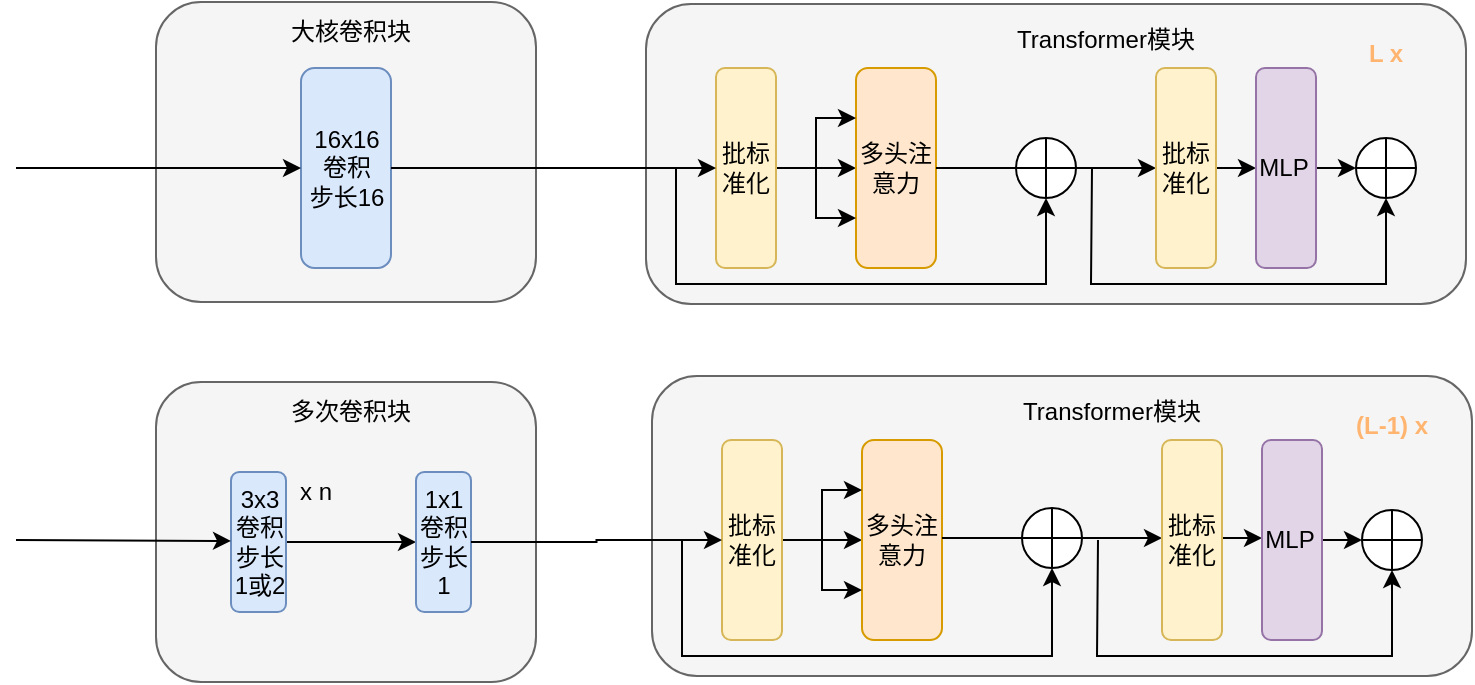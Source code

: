 <mxfile version="24.4.13" type="github">
  <diagram name="第 1 页" id="Kvtn0r6tseT2MciesfKV">
    <mxGraphModel dx="1247" dy="671" grid="1" gridSize="10" guides="1" tooltips="1" connect="1" arrows="1" fold="1" page="1" pageScale="1" pageWidth="827" pageHeight="1169" math="0" shadow="0">
      <root>
        <mxCell id="0" />
        <mxCell id="1" parent="0" />
        <mxCell id="nTWq6rhtZonskdAaVbCh-930" value="" style="rounded=1;whiteSpace=wrap;html=1;fillColor=#f5f5f5;strokeColor=#666666;fontColor=#333333;" vertex="1" parent="1">
          <mxGeometry x="220" y="110" width="190" height="150" as="geometry" />
        </mxCell>
        <mxCell id="nTWq6rhtZonskdAaVbCh-931" value="16x16 卷积&lt;div&gt;步长16&lt;/div&gt;" style="rounded=1;whiteSpace=wrap;html=1;direction=north;flipV=1;flipH=1;fillColor=#dae8fc;strokeColor=#6c8ebf;" vertex="1" parent="1">
          <mxGeometry x="292.5" y="143" width="45" height="100" as="geometry" />
        </mxCell>
        <mxCell id="nTWq6rhtZonskdAaVbCh-932" value="大核卷积块" style="text;html=1;align=center;verticalAlign=middle;whiteSpace=wrap;rounded=0;" vertex="1" parent="1">
          <mxGeometry x="280" y="110" width="75" height="30" as="geometry" />
        </mxCell>
        <mxCell id="nTWq6rhtZonskdAaVbCh-933" value="" style="rounded=1;whiteSpace=wrap;html=1;fillColor=#f5f5f5;strokeColor=#666666;fontColor=#333333;" vertex="1" parent="1">
          <mxGeometry x="220" y="300" width="190" height="150" as="geometry" />
        </mxCell>
        <mxCell id="nTWq6rhtZonskdAaVbCh-940" style="edgeStyle=orthogonalEdgeStyle;rounded=0;orthogonalLoop=1;jettySize=auto;html=1;exitX=0.5;exitY=1;exitDx=0;exitDy=0;entryX=0.5;entryY=0;entryDx=0;entryDy=0;" edge="1" parent="1" source="nTWq6rhtZonskdAaVbCh-934" target="nTWq6rhtZonskdAaVbCh-936">
          <mxGeometry relative="1" as="geometry" />
        </mxCell>
        <mxCell id="nTWq6rhtZonskdAaVbCh-934" value="3x3 卷积&lt;div&gt;步长1或2&lt;/div&gt;" style="rounded=1;whiteSpace=wrap;html=1;direction=north;flipV=1;flipH=1;fillColor=#dae8fc;strokeColor=#6c8ebf;" vertex="1" parent="1">
          <mxGeometry x="257.5" y="345" width="27.5" height="70" as="geometry" />
        </mxCell>
        <mxCell id="nTWq6rhtZonskdAaVbCh-935" value="多次卷积块" style="text;html=1;align=center;verticalAlign=middle;whiteSpace=wrap;rounded=0;" vertex="1" parent="1">
          <mxGeometry x="285" y="300" width="65" height="30" as="geometry" />
        </mxCell>
        <mxCell id="nTWq6rhtZonskdAaVbCh-936" value="1x1&lt;span style=&quot;background-color: initial;&quot;&gt;卷积&lt;/span&gt;&lt;div&gt;&lt;div&gt;步长1&lt;/div&gt;&lt;/div&gt;" style="rounded=1;whiteSpace=wrap;html=1;direction=north;flipV=1;flipH=1;fillColor=#dae8fc;strokeColor=#6c8ebf;" vertex="1" parent="1">
          <mxGeometry x="350" y="345" width="27.5" height="70" as="geometry" />
        </mxCell>
        <mxCell id="nTWq6rhtZonskdAaVbCh-937" value="x n" style="text;html=1;align=center;verticalAlign=middle;whiteSpace=wrap;rounded=0;" vertex="1" parent="1">
          <mxGeometry x="270" y="340" width="60" height="30" as="geometry" />
        </mxCell>
        <mxCell id="nTWq6rhtZonskdAaVbCh-938" value="" style="endArrow=classic;html=1;rounded=0;entryX=0.5;entryY=0;entryDx=0;entryDy=0;" edge="1" parent="1" target="nTWq6rhtZonskdAaVbCh-931">
          <mxGeometry width="50" height="50" relative="1" as="geometry">
            <mxPoint x="150" y="193" as="sourcePoint" />
            <mxPoint x="200" y="140" as="targetPoint" />
          </mxGeometry>
        </mxCell>
        <mxCell id="nTWq6rhtZonskdAaVbCh-939" value="" style="endArrow=classic;html=1;rounded=0;entryX=0.5;entryY=0;entryDx=0;entryDy=0;" edge="1" parent="1">
          <mxGeometry width="50" height="50" relative="1" as="geometry">
            <mxPoint x="150" y="379" as="sourcePoint" />
            <mxPoint x="257.5" y="379.47" as="targetPoint" />
          </mxGeometry>
        </mxCell>
        <mxCell id="nTWq6rhtZonskdAaVbCh-941" value="" style="rounded=1;whiteSpace=wrap;html=1;fillColor=#f5f5f5;strokeColor=#666666;fontColor=#333333;" vertex="1" parent="1">
          <mxGeometry x="465" y="111" width="410" height="150" as="geometry" />
        </mxCell>
        <mxCell id="nTWq6rhtZonskdAaVbCh-946" style="edgeStyle=orthogonalEdgeStyle;rounded=0;orthogonalLoop=1;jettySize=auto;html=1;entryX=0.5;entryY=0;entryDx=0;entryDy=0;" edge="1" parent="1" source="nTWq6rhtZonskdAaVbCh-942" target="nTWq6rhtZonskdAaVbCh-943">
          <mxGeometry relative="1" as="geometry" />
        </mxCell>
        <mxCell id="nTWq6rhtZonskdAaVbCh-942" value="批标准化" style="rounded=1;whiteSpace=wrap;html=1;direction=north;flipV=1;flipH=1;fillColor=#fff2cc;strokeColor=#d6b656;" vertex="1" parent="1">
          <mxGeometry x="500" y="143" width="30" height="100" as="geometry" />
        </mxCell>
        <mxCell id="nTWq6rhtZonskdAaVbCh-943" value="多头注意力" style="rounded=1;whiteSpace=wrap;html=1;direction=north;flipV=1;flipH=1;fillColor=#ffe6cc;strokeColor=#d79b00;" vertex="1" parent="1">
          <mxGeometry x="570" y="143" width="40" height="100" as="geometry" />
        </mxCell>
        <mxCell id="nTWq6rhtZonskdAaVbCh-947" value="" style="endArrow=classic;html=1;rounded=0;entryX=0.75;entryY=0;entryDx=0;entryDy=0;" edge="1" parent="1" target="nTWq6rhtZonskdAaVbCh-943">
          <mxGeometry width="50" height="50" relative="1" as="geometry">
            <mxPoint x="550" y="193" as="sourcePoint" />
            <mxPoint x="590" y="93" as="targetPoint" />
            <Array as="points">
              <mxPoint x="550" y="168" />
            </Array>
          </mxGeometry>
        </mxCell>
        <mxCell id="nTWq6rhtZonskdAaVbCh-948" value="" style="endArrow=classic;html=1;rounded=0;entryX=0.75;entryY=0;entryDx=0;entryDy=0;" edge="1" parent="1">
          <mxGeometry width="50" height="50" relative="1" as="geometry">
            <mxPoint x="550" y="193" as="sourcePoint" />
            <mxPoint x="570" y="218" as="targetPoint" />
            <Array as="points">
              <mxPoint x="550" y="218" />
            </Array>
          </mxGeometry>
        </mxCell>
        <mxCell id="nTWq6rhtZonskdAaVbCh-954" style="edgeStyle=orthogonalEdgeStyle;rounded=0;orthogonalLoop=1;jettySize=auto;html=1;exitX=1;exitY=0.5;exitDx=0;exitDy=0;entryX=0.5;entryY=0;entryDx=0;entryDy=0;" edge="1" parent="1" source="nTWq6rhtZonskdAaVbCh-949" target="nTWq6rhtZonskdAaVbCh-953">
          <mxGeometry relative="1" as="geometry" />
        </mxCell>
        <mxCell id="nTWq6rhtZonskdAaVbCh-949" value="" style="shape=orEllipse;perimeter=ellipsePerimeter;whiteSpace=wrap;html=1;backgroundOutline=1;" vertex="1" parent="1">
          <mxGeometry x="650" y="178" width="30" height="30" as="geometry" />
        </mxCell>
        <mxCell id="nTWq6rhtZonskdAaVbCh-950" value="" style="endArrow=none;html=1;rounded=0;exitX=0.5;exitY=1;exitDx=0;exitDy=0;entryX=0;entryY=0.5;entryDx=0;entryDy=0;" edge="1" parent="1" source="nTWq6rhtZonskdAaVbCh-943" target="nTWq6rhtZonskdAaVbCh-949">
          <mxGeometry width="50" height="50" relative="1" as="geometry">
            <mxPoint x="630" y="333" as="sourcePoint" />
            <mxPoint x="680" y="283" as="targetPoint" />
          </mxGeometry>
        </mxCell>
        <mxCell id="nTWq6rhtZonskdAaVbCh-951" style="edgeStyle=orthogonalEdgeStyle;rounded=0;orthogonalLoop=1;jettySize=auto;html=1;exitX=0.5;exitY=1;exitDx=0;exitDy=0;entryX=0.5;entryY=0;entryDx=0;entryDy=0;" edge="1" parent="1" source="nTWq6rhtZonskdAaVbCh-931" target="nTWq6rhtZonskdAaVbCh-942">
          <mxGeometry relative="1" as="geometry" />
        </mxCell>
        <mxCell id="nTWq6rhtZonskdAaVbCh-952" value="" style="endArrow=classic;html=1;rounded=0;entryX=0.5;entryY=1;entryDx=0;entryDy=0;" edge="1" parent="1" target="nTWq6rhtZonskdAaVbCh-949">
          <mxGeometry width="50" height="50" relative="1" as="geometry">
            <mxPoint x="480" y="193" as="sourcePoint" />
            <mxPoint x="616" y="337" as="targetPoint" />
            <Array as="points">
              <mxPoint x="480" y="251" />
              <mxPoint x="665" y="251" />
            </Array>
          </mxGeometry>
        </mxCell>
        <mxCell id="nTWq6rhtZonskdAaVbCh-958" style="edgeStyle=orthogonalEdgeStyle;rounded=0;orthogonalLoop=1;jettySize=auto;html=1;exitX=0.5;exitY=1;exitDx=0;exitDy=0;entryX=0.5;entryY=0;entryDx=0;entryDy=0;" edge="1" parent="1" source="nTWq6rhtZonskdAaVbCh-953" target="nTWq6rhtZonskdAaVbCh-955">
          <mxGeometry relative="1" as="geometry" />
        </mxCell>
        <mxCell id="nTWq6rhtZonskdAaVbCh-953" value="批标准化" style="rounded=1;whiteSpace=wrap;html=1;direction=north;flipV=1;flipH=1;fillColor=#fff2cc;strokeColor=#d6b656;" vertex="1" parent="1">
          <mxGeometry x="720" y="143" width="30" height="100" as="geometry" />
        </mxCell>
        <mxCell id="nTWq6rhtZonskdAaVbCh-957" style="edgeStyle=orthogonalEdgeStyle;rounded=0;orthogonalLoop=1;jettySize=auto;html=1;exitX=0.5;exitY=1;exitDx=0;exitDy=0;entryX=0;entryY=0.5;entryDx=0;entryDy=0;" edge="1" parent="1" source="nTWq6rhtZonskdAaVbCh-955" target="nTWq6rhtZonskdAaVbCh-956">
          <mxGeometry relative="1" as="geometry" />
        </mxCell>
        <mxCell id="nTWq6rhtZonskdAaVbCh-955" value="MLP&lt;span style=&quot;white-space: pre;&quot;&gt;&#x9;&lt;/span&gt;" style="rounded=1;whiteSpace=wrap;html=1;direction=north;flipV=1;flipH=1;fillColor=#e1d5e7;strokeColor=#9673a6;" vertex="1" parent="1">
          <mxGeometry x="770" y="143" width="30" height="100" as="geometry" />
        </mxCell>
        <mxCell id="nTWq6rhtZonskdAaVbCh-956" value="" style="shape=orEllipse;perimeter=ellipsePerimeter;whiteSpace=wrap;html=1;backgroundOutline=1;" vertex="1" parent="1">
          <mxGeometry x="820" y="178" width="30" height="30" as="geometry" />
        </mxCell>
        <mxCell id="nTWq6rhtZonskdAaVbCh-959" value="" style="endArrow=classic;html=1;rounded=0;entryX=0.5;entryY=1;entryDx=0;entryDy=0;" edge="1" parent="1" target="nTWq6rhtZonskdAaVbCh-956">
          <mxGeometry width="50" height="50" relative="1" as="geometry">
            <mxPoint x="688" y="193" as="sourcePoint" />
            <mxPoint x="882.5" y="208" as="targetPoint" />
            <Array as="points">
              <mxPoint x="687.5" y="251" />
              <mxPoint x="835" y="251" />
            </Array>
          </mxGeometry>
        </mxCell>
        <mxCell id="nTWq6rhtZonskdAaVbCh-960" value="Transformer模块" style="text;html=1;align=center;verticalAlign=middle;whiteSpace=wrap;rounded=0;" vertex="1" parent="1">
          <mxGeometry x="640" y="114" width="110" height="30" as="geometry" />
        </mxCell>
        <mxCell id="nTWq6rhtZonskdAaVbCh-961" value="&lt;font color=&quot;#ffb570&quot;&gt;&lt;b&gt;L x&lt;/b&gt;&lt;/font&gt;" style="text;html=1;align=center;verticalAlign=middle;whiteSpace=wrap;rounded=0;" vertex="1" parent="1">
          <mxGeometry x="805" y="121" width="60" height="30" as="geometry" />
        </mxCell>
        <mxCell id="nTWq6rhtZonskdAaVbCh-962" value="" style="rounded=1;whiteSpace=wrap;html=1;fillColor=#f5f5f5;strokeColor=#666666;fontColor=#333333;" vertex="1" parent="1">
          <mxGeometry x="468" y="297" width="410" height="150" as="geometry" />
        </mxCell>
        <mxCell id="nTWq6rhtZonskdAaVbCh-963" style="edgeStyle=orthogonalEdgeStyle;rounded=0;orthogonalLoop=1;jettySize=auto;html=1;entryX=0.5;entryY=0;entryDx=0;entryDy=0;" edge="1" source="nTWq6rhtZonskdAaVbCh-964" target="nTWq6rhtZonskdAaVbCh-965" parent="1">
          <mxGeometry relative="1" as="geometry" />
        </mxCell>
        <mxCell id="nTWq6rhtZonskdAaVbCh-964" value="批标准化" style="rounded=1;whiteSpace=wrap;html=1;direction=north;flipV=1;flipH=1;fillColor=#fff2cc;strokeColor=#d6b656;" vertex="1" parent="1">
          <mxGeometry x="503" y="329" width="30" height="100" as="geometry" />
        </mxCell>
        <mxCell id="nTWq6rhtZonskdAaVbCh-965" value="多头注意力" style="rounded=1;whiteSpace=wrap;html=1;direction=north;flipV=1;flipH=1;fillColor=#ffe6cc;strokeColor=#d79b00;" vertex="1" parent="1">
          <mxGeometry x="573" y="329" width="40" height="100" as="geometry" />
        </mxCell>
        <mxCell id="nTWq6rhtZonskdAaVbCh-966" value="" style="endArrow=classic;html=1;rounded=0;entryX=0.75;entryY=0;entryDx=0;entryDy=0;" edge="1" target="nTWq6rhtZonskdAaVbCh-965" parent="1">
          <mxGeometry width="50" height="50" relative="1" as="geometry">
            <mxPoint x="553" y="379" as="sourcePoint" />
            <mxPoint x="593" y="279" as="targetPoint" />
            <Array as="points">
              <mxPoint x="553" y="354" />
            </Array>
          </mxGeometry>
        </mxCell>
        <mxCell id="nTWq6rhtZonskdAaVbCh-967" value="" style="endArrow=classic;html=1;rounded=0;entryX=0.75;entryY=0;entryDx=0;entryDy=0;" edge="1" parent="1">
          <mxGeometry width="50" height="50" relative="1" as="geometry">
            <mxPoint x="553" y="379" as="sourcePoint" />
            <mxPoint x="573" y="404" as="targetPoint" />
            <Array as="points">
              <mxPoint x="553" y="404" />
            </Array>
          </mxGeometry>
        </mxCell>
        <mxCell id="nTWq6rhtZonskdAaVbCh-968" style="edgeStyle=orthogonalEdgeStyle;rounded=0;orthogonalLoop=1;jettySize=auto;html=1;exitX=1;exitY=0.5;exitDx=0;exitDy=0;entryX=0.5;entryY=0;entryDx=0;entryDy=0;" edge="1" source="nTWq6rhtZonskdAaVbCh-969" parent="1">
          <mxGeometry relative="1" as="geometry">
            <mxPoint x="723" y="378" as="targetPoint" />
          </mxGeometry>
        </mxCell>
        <mxCell id="nTWq6rhtZonskdAaVbCh-969" value="" style="shape=orEllipse;perimeter=ellipsePerimeter;whiteSpace=wrap;html=1;backgroundOutline=1;" vertex="1" parent="1">
          <mxGeometry x="653" y="363" width="30" height="30" as="geometry" />
        </mxCell>
        <mxCell id="nTWq6rhtZonskdAaVbCh-970" value="" style="endArrow=none;html=1;rounded=0;exitX=0.5;exitY=1;exitDx=0;exitDy=0;entryX=0;entryY=0.5;entryDx=0;entryDy=0;" edge="1" target="nTWq6rhtZonskdAaVbCh-969" parent="1">
          <mxGeometry width="50" height="50" relative="1" as="geometry">
            <mxPoint x="613" y="378" as="sourcePoint" />
            <mxPoint x="683" y="468" as="targetPoint" />
          </mxGeometry>
        </mxCell>
        <mxCell id="nTWq6rhtZonskdAaVbCh-971" value="" style="endArrow=classic;html=1;rounded=0;entryX=0.5;entryY=1;entryDx=0;entryDy=0;" edge="1" target="nTWq6rhtZonskdAaVbCh-969" parent="1">
          <mxGeometry width="50" height="50" relative="1" as="geometry">
            <mxPoint x="483" y="379" as="sourcePoint" />
            <mxPoint x="619" y="523" as="targetPoint" />
            <Array as="points">
              <mxPoint x="483" y="437" />
              <mxPoint x="668" y="437" />
            </Array>
          </mxGeometry>
        </mxCell>
        <mxCell id="nTWq6rhtZonskdAaVbCh-972" style="edgeStyle=orthogonalEdgeStyle;rounded=0;orthogonalLoop=1;jettySize=auto;html=1;exitX=0.5;exitY=1;exitDx=0;exitDy=0;entryX=0.5;entryY=0;entryDx=0;entryDy=0;" edge="1" parent="1">
          <mxGeometry relative="1" as="geometry">
            <mxPoint x="753" y="378" as="sourcePoint" />
            <mxPoint x="773" y="378" as="targetPoint" />
          </mxGeometry>
        </mxCell>
        <mxCell id="nTWq6rhtZonskdAaVbCh-973" value="批标准化" style="rounded=1;whiteSpace=wrap;html=1;direction=north;flipV=1;flipH=1;fillColor=#fff2cc;strokeColor=#d6b656;" vertex="1" parent="1">
          <mxGeometry x="723" y="329" width="30" height="100" as="geometry" />
        </mxCell>
        <mxCell id="nTWq6rhtZonskdAaVbCh-974" style="edgeStyle=orthogonalEdgeStyle;rounded=0;orthogonalLoop=1;jettySize=auto;html=1;exitX=0.5;exitY=1;exitDx=0;exitDy=0;entryX=0;entryY=0.5;entryDx=0;entryDy=0;" edge="1" source="nTWq6rhtZonskdAaVbCh-975" target="nTWq6rhtZonskdAaVbCh-976" parent="1">
          <mxGeometry relative="1" as="geometry" />
        </mxCell>
        <mxCell id="nTWq6rhtZonskdAaVbCh-975" value="MLP&lt;span style=&quot;white-space: pre;&quot;&gt;&#x9;&lt;/span&gt;" style="rounded=1;whiteSpace=wrap;html=1;direction=north;flipV=1;flipH=1;fillColor=#e1d5e7;strokeColor=#9673a6;" vertex="1" parent="1">
          <mxGeometry x="773" y="329" width="30" height="100" as="geometry" />
        </mxCell>
        <mxCell id="nTWq6rhtZonskdAaVbCh-976" value="" style="shape=orEllipse;perimeter=ellipsePerimeter;whiteSpace=wrap;html=1;backgroundOutline=1;" vertex="1" parent="1">
          <mxGeometry x="823" y="364" width="30" height="30" as="geometry" />
        </mxCell>
        <mxCell id="nTWq6rhtZonskdAaVbCh-977" value="" style="endArrow=classic;html=1;rounded=0;entryX=0.5;entryY=1;entryDx=0;entryDy=0;" edge="1" target="nTWq6rhtZonskdAaVbCh-976" parent="1">
          <mxGeometry width="50" height="50" relative="1" as="geometry">
            <mxPoint x="691" y="379" as="sourcePoint" />
            <mxPoint x="885.5" y="394" as="targetPoint" />
            <Array as="points">
              <mxPoint x="690.5" y="437" />
              <mxPoint x="838" y="437" />
            </Array>
          </mxGeometry>
        </mxCell>
        <mxCell id="nTWq6rhtZonskdAaVbCh-978" value="Transformer模块" style="text;html=1;align=center;verticalAlign=middle;whiteSpace=wrap;rounded=0;" vertex="1" parent="1">
          <mxGeometry x="643" y="300" width="110" height="30" as="geometry" />
        </mxCell>
        <mxCell id="nTWq6rhtZonskdAaVbCh-979" value="&lt;font color=&quot;#ffb570&quot;&gt;&lt;b&gt;(L-1) x&lt;/b&gt;&lt;/font&gt;" style="text;html=1;align=center;verticalAlign=middle;whiteSpace=wrap;rounded=0;" vertex="1" parent="1">
          <mxGeometry x="808" y="307" width="60" height="30" as="geometry" />
        </mxCell>
        <mxCell id="nTWq6rhtZonskdAaVbCh-980" style="edgeStyle=orthogonalEdgeStyle;rounded=0;orthogonalLoop=1;jettySize=auto;html=1;entryX=0.5;entryY=0;entryDx=0;entryDy=0;" edge="1" parent="1" source="nTWq6rhtZonskdAaVbCh-936" target="nTWq6rhtZonskdAaVbCh-964">
          <mxGeometry relative="1" as="geometry" />
        </mxCell>
      </root>
    </mxGraphModel>
  </diagram>
</mxfile>
